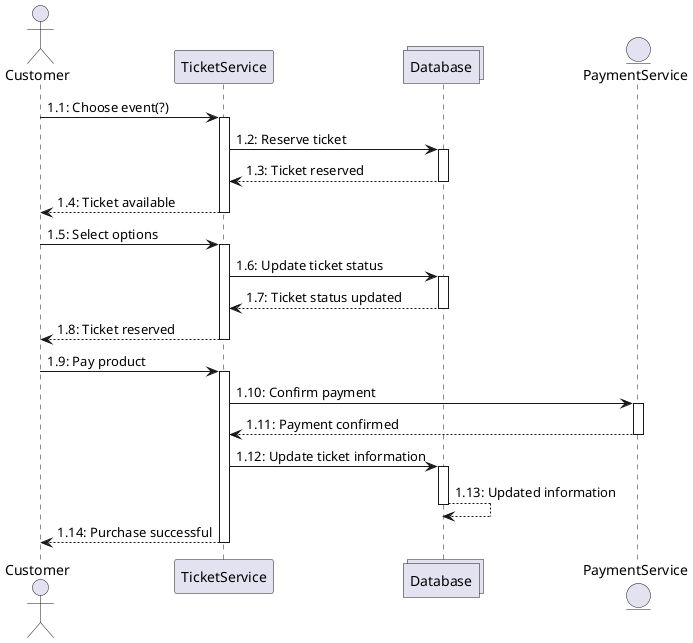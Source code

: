 @startuml
Actor Customer as C
Participant TicketService as T
Collections Database as D
Entity PaymentService as P

C -> T: 1.1: Choose event(?)
activate T
T -> D: 1.2: Reserve ticket
activate D
D --> T: 1.3: Ticket reserved
deactivate D
T --> C: 1.4: Ticket available
deactivate T

C -> T: 1.5: Select options
activate T
T -> D: 1.6: Update ticket status
activate D
D --> T: 1.7: Ticket status updated
deactivate D
T --> C: 1.8: Ticket reserved
deactivate T

C -> T: 1.9: Pay product
activate T
T -> P: 1.10: Confirm payment
activate P
P --> T: 1.11: Payment confirmed
deactivate P
T -> D: 1.12: Update ticket information
activate D
D --> D: 1.13: Updated information
deactivate D
T --> C: 1.14: Purchase successful
deactivate T
@enduml